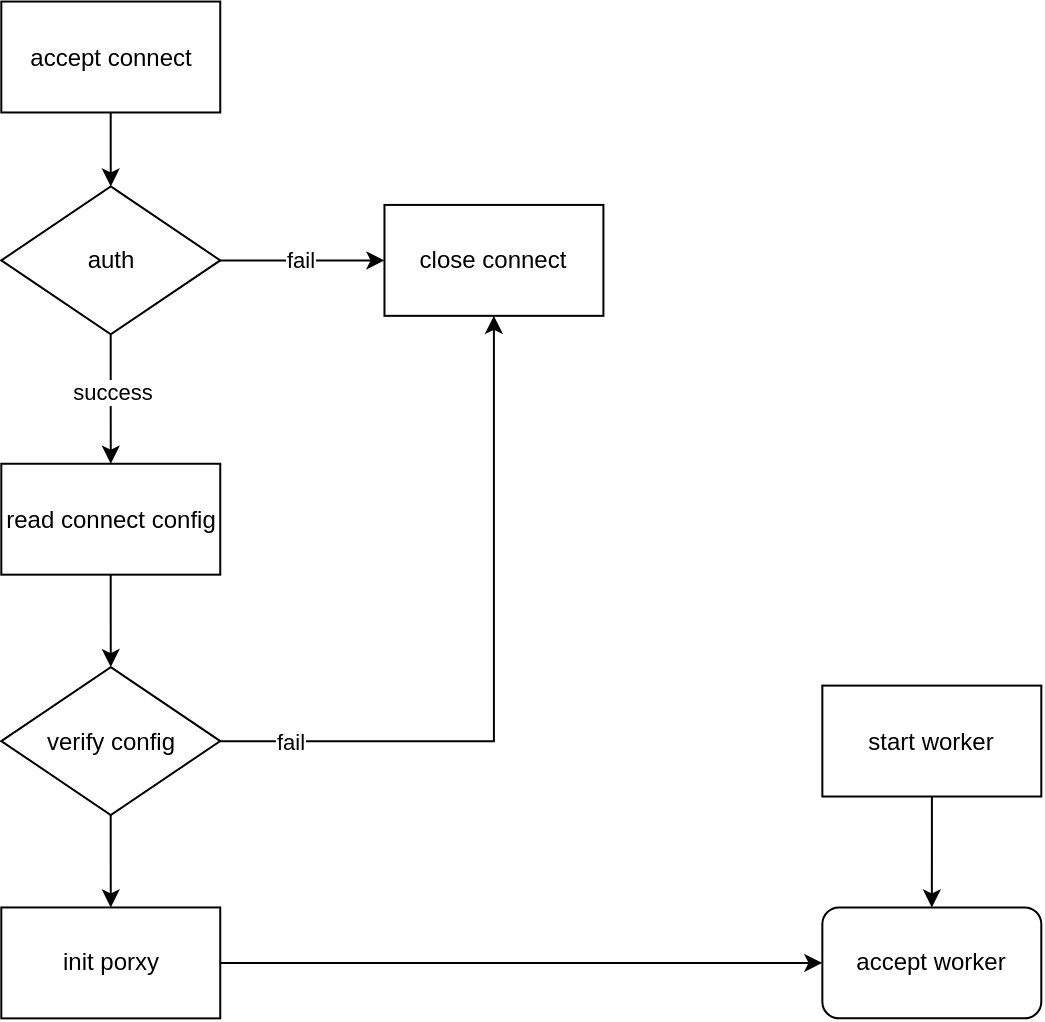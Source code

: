 <mxfile version="22.1.22" type="embed">
  <diagram id="23iRSUPoRavnBvh4doch" name="Page-1">
    <mxGraphModel dx="1386" dy="933" grid="1" gridSize="10" guides="1" tooltips="1" connect="1" arrows="1" fold="1" page="1" pageScale="1" pageWidth="827" pageHeight="1169" math="0" shadow="0">
      <root>
        <mxCell id="0" />
        <mxCell id="1" parent="0" />
        <mxCell id="2" value="accept connect" style="rounded=0;whiteSpace=wrap;html=1;" vertex="1" parent="1">
          <mxGeometry x="49.649" y="43.782" width="109.474" height="55.462" as="geometry" />
        </mxCell>
        <mxCell id="3" value="auth" style="rhombus;whiteSpace=wrap;html=1;" vertex="1" parent="1">
          <mxGeometry x="49.649" y="136.218" width="109.474" height="73.95" as="geometry" />
        </mxCell>
        <mxCell id="4" style="edgeStyle=orthogonalEdgeStyle;rounded=0;orthogonalLoop=1;jettySize=auto;html=1;entryX=0.5;entryY=0;entryDx=0;entryDy=0;" edge="1" parent="1" source="2" target="3">
          <mxGeometry relative="1" as="geometry" />
        </mxCell>
        <mxCell id="5" value="read connect config" style="rounded=0;whiteSpace=wrap;html=1;" vertex="1" parent="1">
          <mxGeometry x="49.649" y="274.874" width="109.474" height="55.462" as="geometry" />
        </mxCell>
        <mxCell id="6" style="edgeStyle=orthogonalEdgeStyle;rounded=0;orthogonalLoop=1;jettySize=auto;html=1;entryX=0.5;entryY=0;entryDx=0;entryDy=0;" edge="1" parent="1" source="3" target="5">
          <mxGeometry relative="1" as="geometry" />
        </mxCell>
        <mxCell id="7" value="success" style="edgeLabel;html=1;align=center;verticalAlign=middle;resizable=0;points=[];" vertex="1" connectable="0" parent="6">
          <mxGeometry x="-0.109" relative="1" as="geometry">
            <mxPoint as="offset" />
          </mxGeometry>
        </mxCell>
        <mxCell id="8" value="close connect" style="rounded=0;whiteSpace=wrap;html=1;" vertex="1" parent="1">
          <mxGeometry x="241.228" y="145.462" width="109.474" height="55.462" as="geometry" />
        </mxCell>
        <mxCell id="9" style="edgeStyle=orthogonalEdgeStyle;rounded=0;orthogonalLoop=1;jettySize=auto;html=1;entryX=0;entryY=0.5;entryDx=0;entryDy=0;" edge="1" parent="1" source="3" target="8">
          <mxGeometry relative="1" as="geometry" />
        </mxCell>
        <mxCell id="10" value="fail" style="edgeLabel;html=1;align=center;verticalAlign=middle;resizable=0;points=[];" vertex="1" connectable="0" parent="9">
          <mxGeometry x="-0.031" relative="1" as="geometry">
            <mxPoint as="offset" />
          </mxGeometry>
        </mxCell>
        <mxCell id="11" style="edgeStyle=orthogonalEdgeStyle;rounded=0;orthogonalLoop=1;jettySize=auto;html=1;" edge="1" parent="1" source="13" target="8">
          <mxGeometry relative="1" as="geometry" />
        </mxCell>
        <mxCell id="12" value="fail" style="edgeLabel;html=1;align=center;verticalAlign=middle;resizable=0;points=[];" vertex="1" connectable="0" parent="11">
          <mxGeometry x="-0.614" relative="1" as="geometry">
            <mxPoint x="-33" as="offset" />
          </mxGeometry>
        </mxCell>
        <mxCell id="13" value="verify config" style="rhombus;whiteSpace=wrap;html=1;" vertex="1" parent="1">
          <mxGeometry x="49.649" y="376.555" width="109.474" height="73.95" as="geometry" />
        </mxCell>
        <mxCell id="14" style="edgeStyle=orthogonalEdgeStyle;rounded=0;orthogonalLoop=1;jettySize=auto;html=1;entryX=0.5;entryY=0;entryDx=0;entryDy=0;" edge="1" parent="1" source="5" target="13">
          <mxGeometry relative="1" as="geometry" />
        </mxCell>
        <mxCell id="15" value="init porxy" style="rounded=0;whiteSpace=wrap;html=1;" vertex="1" parent="1">
          <mxGeometry x="49.649" y="496.723" width="109.474" height="55.462" as="geometry" />
        </mxCell>
        <mxCell id="16" style="edgeStyle=orthogonalEdgeStyle;rounded=0;orthogonalLoop=1;jettySize=auto;html=1;entryX=0.5;entryY=0;entryDx=0;entryDy=0;" edge="1" parent="1" source="13" target="15">
          <mxGeometry relative="1" as="geometry" />
        </mxCell>
        <mxCell id="17" value="start worker" style="rounded=0;whiteSpace=wrap;html=1;" vertex="1" parent="1">
          <mxGeometry x="460.175" y="385.798" width="109.474" height="55.462" as="geometry" />
        </mxCell>
        <mxCell id="18" value="accept worker" style="rounded=1;whiteSpace=wrap;html=1;" vertex="1" parent="1">
          <mxGeometry x="460.175" y="496.723" width="109.474" height="55.462" as="geometry" />
        </mxCell>
        <mxCell id="19" style="edgeStyle=orthogonalEdgeStyle;rounded=0;orthogonalLoop=1;jettySize=auto;html=1;entryX=0;entryY=0.5;entryDx=0;entryDy=0;" edge="1" parent="1" source="15" target="18">
          <mxGeometry relative="1" as="geometry" />
        </mxCell>
        <mxCell id="20" style="edgeStyle=orthogonalEdgeStyle;rounded=0;orthogonalLoop=1;jettySize=auto;html=1;entryX=0.5;entryY=0;entryDx=0;entryDy=0;" edge="1" parent="1" source="17" target="18">
          <mxGeometry relative="1" as="geometry" />
        </mxCell>
      </root>
    </mxGraphModel>
  </diagram>
</mxfile>
